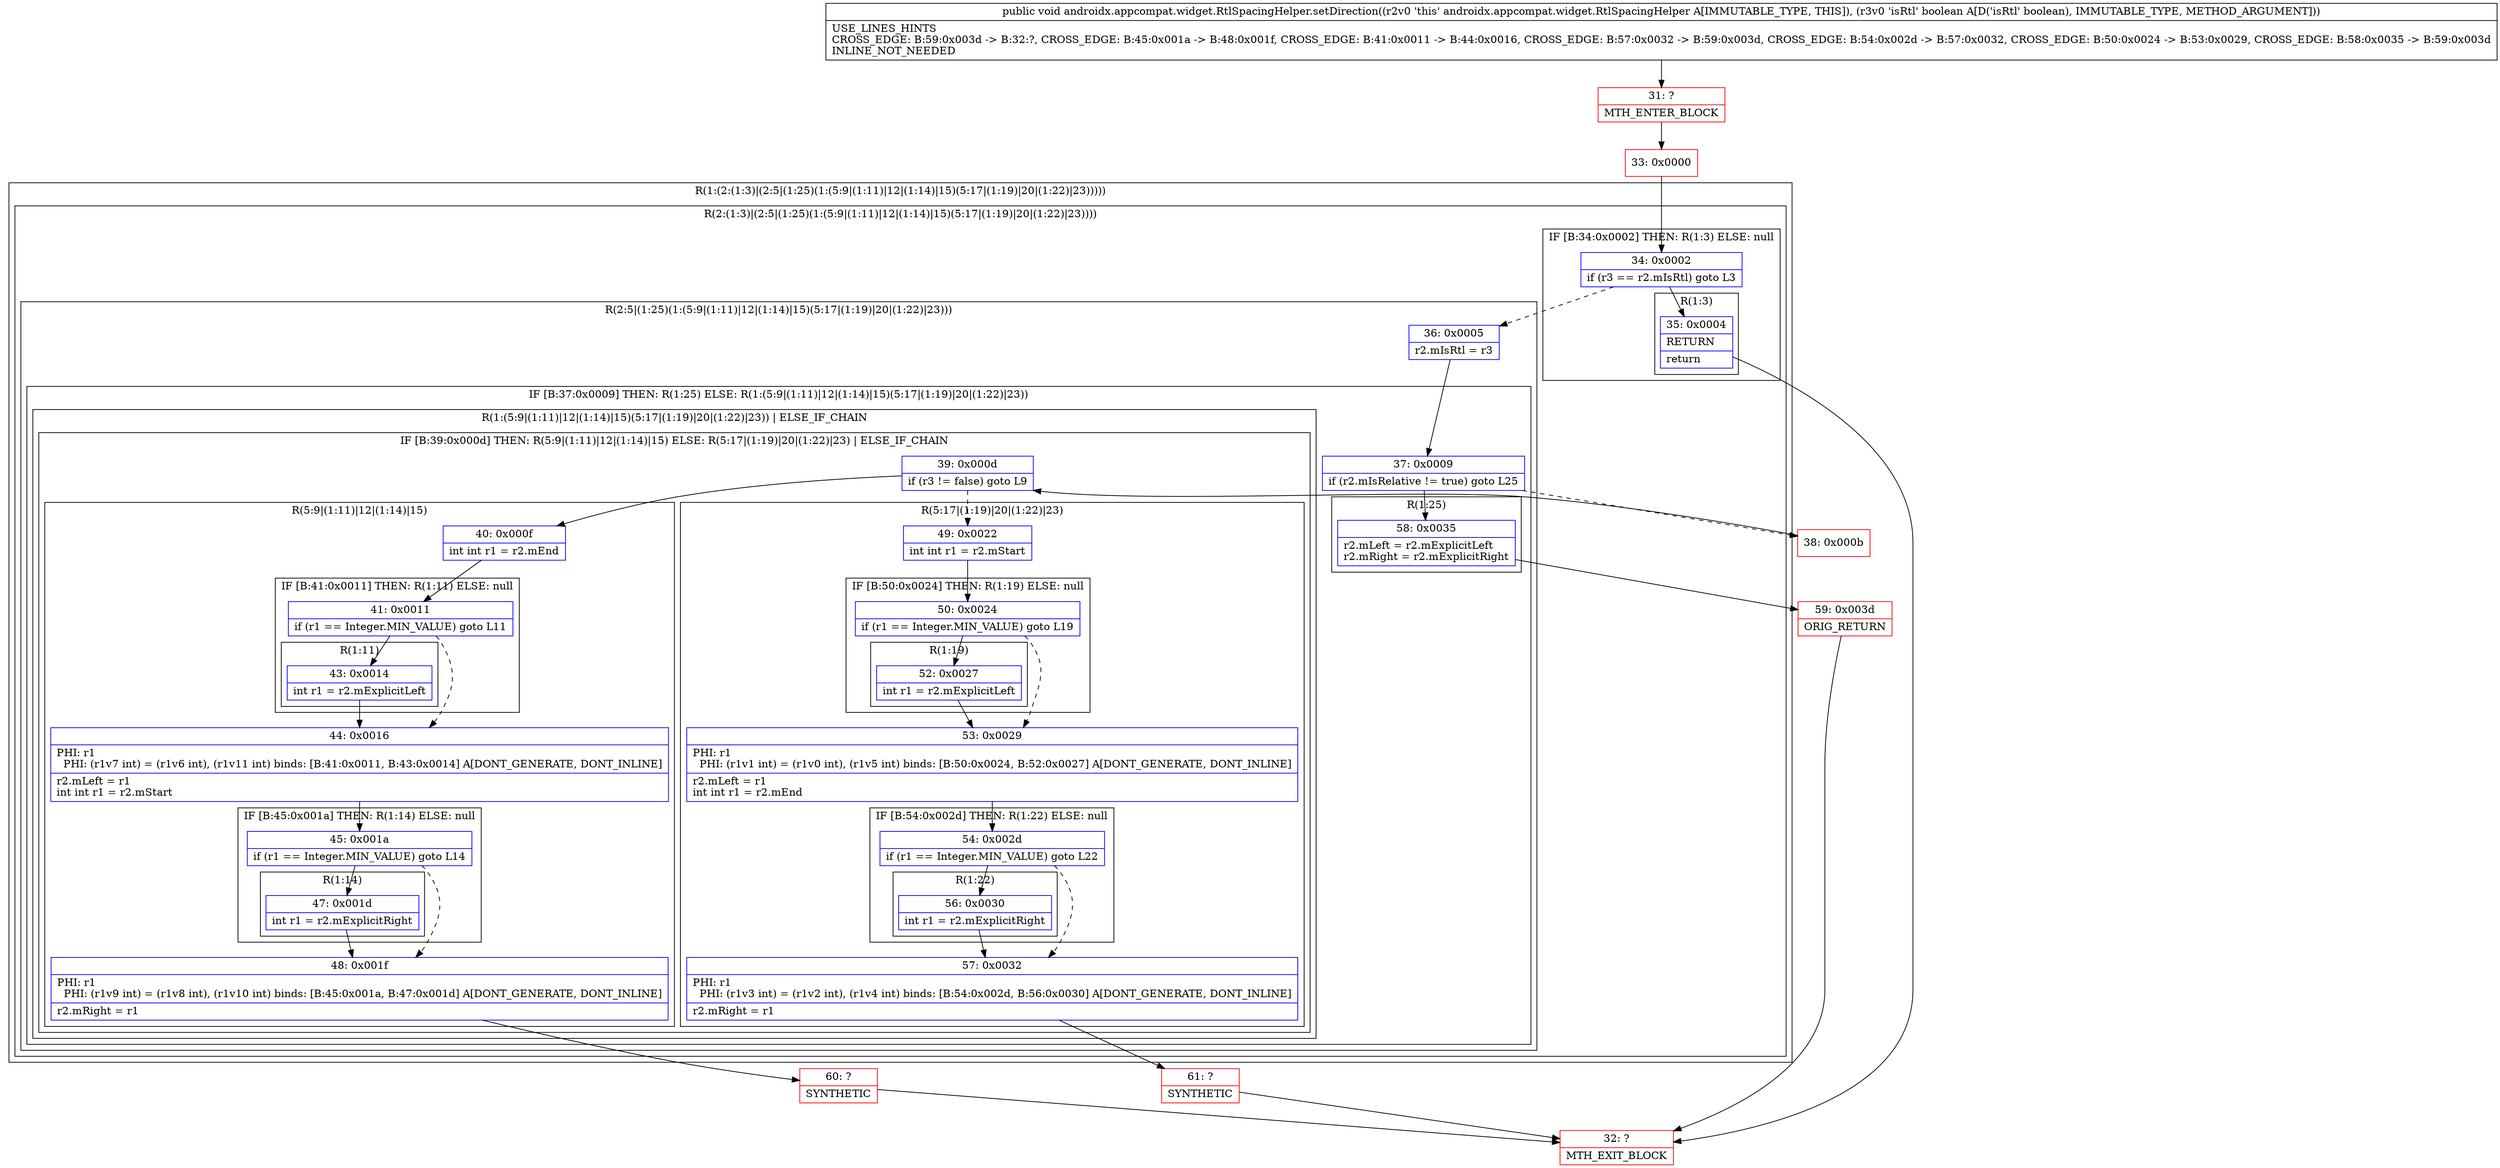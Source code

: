 digraph "CFG forandroidx.appcompat.widget.RtlSpacingHelper.setDirection(Z)V" {
subgraph cluster_Region_2015064925 {
label = "R(1:(2:(1:3)|(2:5|(1:25)(1:(5:9|(1:11)|12|(1:14)|15)(5:17|(1:19)|20|(1:22)|23)))))";
node [shape=record,color=blue];
subgraph cluster_Region_1281623237 {
label = "R(2:(1:3)|(2:5|(1:25)(1:(5:9|(1:11)|12|(1:14)|15)(5:17|(1:19)|20|(1:22)|23))))";
node [shape=record,color=blue];
subgraph cluster_IfRegion_1049196244 {
label = "IF [B:34:0x0002] THEN: R(1:3) ELSE: null";
node [shape=record,color=blue];
Node_34 [shape=record,label="{34\:\ 0x0002|if (r3 == r2.mIsRtl) goto L3\l}"];
subgraph cluster_Region_2130624862 {
label = "R(1:3)";
node [shape=record,color=blue];
Node_35 [shape=record,label="{35\:\ 0x0004|RETURN\l|return\l}"];
}
}
subgraph cluster_Region_1574749255 {
label = "R(2:5|(1:25)(1:(5:9|(1:11)|12|(1:14)|15)(5:17|(1:19)|20|(1:22)|23)))";
node [shape=record,color=blue];
Node_36 [shape=record,label="{36\:\ 0x0005|r2.mIsRtl = r3\l}"];
subgraph cluster_IfRegion_829595925 {
label = "IF [B:37:0x0009] THEN: R(1:25) ELSE: R(1:(5:9|(1:11)|12|(1:14)|15)(5:17|(1:19)|20|(1:22)|23))";
node [shape=record,color=blue];
Node_37 [shape=record,label="{37\:\ 0x0009|if (r2.mIsRelative != true) goto L25\l}"];
subgraph cluster_Region_1144544825 {
label = "R(1:25)";
node [shape=record,color=blue];
Node_58 [shape=record,label="{58\:\ 0x0035|r2.mLeft = r2.mExplicitLeft\lr2.mRight = r2.mExplicitRight\l}"];
}
subgraph cluster_Region_1287947217 {
label = "R(1:(5:9|(1:11)|12|(1:14)|15)(5:17|(1:19)|20|(1:22)|23)) | ELSE_IF_CHAIN\l";
node [shape=record,color=blue];
subgraph cluster_IfRegion_2004982002 {
label = "IF [B:39:0x000d] THEN: R(5:9|(1:11)|12|(1:14)|15) ELSE: R(5:17|(1:19)|20|(1:22)|23) | ELSE_IF_CHAIN\l";
node [shape=record,color=blue];
Node_39 [shape=record,label="{39\:\ 0x000d|if (r3 != false) goto L9\l}"];
subgraph cluster_Region_1829242105 {
label = "R(5:9|(1:11)|12|(1:14)|15)";
node [shape=record,color=blue];
Node_40 [shape=record,label="{40\:\ 0x000f|int int r1 = r2.mEnd\l}"];
subgraph cluster_IfRegion_1150144080 {
label = "IF [B:41:0x0011] THEN: R(1:11) ELSE: null";
node [shape=record,color=blue];
Node_41 [shape=record,label="{41\:\ 0x0011|if (r1 == Integer.MIN_VALUE) goto L11\l}"];
subgraph cluster_Region_580645515 {
label = "R(1:11)";
node [shape=record,color=blue];
Node_43 [shape=record,label="{43\:\ 0x0014|int r1 = r2.mExplicitLeft\l}"];
}
}
Node_44 [shape=record,label="{44\:\ 0x0016|PHI: r1 \l  PHI: (r1v7 int) = (r1v6 int), (r1v11 int) binds: [B:41:0x0011, B:43:0x0014] A[DONT_GENERATE, DONT_INLINE]\l|r2.mLeft = r1\lint int r1 = r2.mStart\l}"];
subgraph cluster_IfRegion_1941448492 {
label = "IF [B:45:0x001a] THEN: R(1:14) ELSE: null";
node [shape=record,color=blue];
Node_45 [shape=record,label="{45\:\ 0x001a|if (r1 == Integer.MIN_VALUE) goto L14\l}"];
subgraph cluster_Region_1580916702 {
label = "R(1:14)";
node [shape=record,color=blue];
Node_47 [shape=record,label="{47\:\ 0x001d|int r1 = r2.mExplicitRight\l}"];
}
}
Node_48 [shape=record,label="{48\:\ 0x001f|PHI: r1 \l  PHI: (r1v9 int) = (r1v8 int), (r1v10 int) binds: [B:45:0x001a, B:47:0x001d] A[DONT_GENERATE, DONT_INLINE]\l|r2.mRight = r1\l}"];
}
subgraph cluster_Region_1461668100 {
label = "R(5:17|(1:19)|20|(1:22)|23)";
node [shape=record,color=blue];
Node_49 [shape=record,label="{49\:\ 0x0022|int int r1 = r2.mStart\l}"];
subgraph cluster_IfRegion_1944557412 {
label = "IF [B:50:0x0024] THEN: R(1:19) ELSE: null";
node [shape=record,color=blue];
Node_50 [shape=record,label="{50\:\ 0x0024|if (r1 == Integer.MIN_VALUE) goto L19\l}"];
subgraph cluster_Region_1651427292 {
label = "R(1:19)";
node [shape=record,color=blue];
Node_52 [shape=record,label="{52\:\ 0x0027|int r1 = r2.mExplicitLeft\l}"];
}
}
Node_53 [shape=record,label="{53\:\ 0x0029|PHI: r1 \l  PHI: (r1v1 int) = (r1v0 int), (r1v5 int) binds: [B:50:0x0024, B:52:0x0027] A[DONT_GENERATE, DONT_INLINE]\l|r2.mLeft = r1\lint int r1 = r2.mEnd\l}"];
subgraph cluster_IfRegion_2035051563 {
label = "IF [B:54:0x002d] THEN: R(1:22) ELSE: null";
node [shape=record,color=blue];
Node_54 [shape=record,label="{54\:\ 0x002d|if (r1 == Integer.MIN_VALUE) goto L22\l}"];
subgraph cluster_Region_1412843712 {
label = "R(1:22)";
node [shape=record,color=blue];
Node_56 [shape=record,label="{56\:\ 0x0030|int r1 = r2.mExplicitRight\l}"];
}
}
Node_57 [shape=record,label="{57\:\ 0x0032|PHI: r1 \l  PHI: (r1v3 int) = (r1v2 int), (r1v4 int) binds: [B:54:0x002d, B:56:0x0030] A[DONT_GENERATE, DONT_INLINE]\l|r2.mRight = r1\l}"];
}
}
}
}
}
}
}
Node_31 [shape=record,color=red,label="{31\:\ ?|MTH_ENTER_BLOCK\l}"];
Node_33 [shape=record,color=red,label="{33\:\ 0x0000}"];
Node_32 [shape=record,color=red,label="{32\:\ ?|MTH_EXIT_BLOCK\l}"];
Node_38 [shape=record,color=red,label="{38\:\ 0x000b}"];
Node_60 [shape=record,color=red,label="{60\:\ ?|SYNTHETIC\l}"];
Node_61 [shape=record,color=red,label="{61\:\ ?|SYNTHETIC\l}"];
Node_59 [shape=record,color=red,label="{59\:\ 0x003d|ORIG_RETURN\l}"];
MethodNode[shape=record,label="{public void androidx.appcompat.widget.RtlSpacingHelper.setDirection((r2v0 'this' androidx.appcompat.widget.RtlSpacingHelper A[IMMUTABLE_TYPE, THIS]), (r3v0 'isRtl' boolean A[D('isRtl' boolean), IMMUTABLE_TYPE, METHOD_ARGUMENT]))  | USE_LINES_HINTS\lCROSS_EDGE: B:59:0x003d \-\> B:32:?, CROSS_EDGE: B:45:0x001a \-\> B:48:0x001f, CROSS_EDGE: B:41:0x0011 \-\> B:44:0x0016, CROSS_EDGE: B:57:0x0032 \-\> B:59:0x003d, CROSS_EDGE: B:54:0x002d \-\> B:57:0x0032, CROSS_EDGE: B:50:0x0024 \-\> B:53:0x0029, CROSS_EDGE: B:58:0x0035 \-\> B:59:0x003d\lINLINE_NOT_NEEDED\l}"];
MethodNode -> Node_31;Node_34 -> Node_35;
Node_34 -> Node_36[style=dashed];
Node_35 -> Node_32;
Node_36 -> Node_37;
Node_37 -> Node_38[style=dashed];
Node_37 -> Node_58;
Node_58 -> Node_59;
Node_39 -> Node_40;
Node_39 -> Node_49[style=dashed];
Node_40 -> Node_41;
Node_41 -> Node_43;
Node_41 -> Node_44[style=dashed];
Node_43 -> Node_44;
Node_44 -> Node_45;
Node_45 -> Node_47;
Node_45 -> Node_48[style=dashed];
Node_47 -> Node_48;
Node_48 -> Node_60;
Node_49 -> Node_50;
Node_50 -> Node_52;
Node_50 -> Node_53[style=dashed];
Node_52 -> Node_53;
Node_53 -> Node_54;
Node_54 -> Node_56;
Node_54 -> Node_57[style=dashed];
Node_56 -> Node_57;
Node_57 -> Node_61;
Node_31 -> Node_33;
Node_33 -> Node_34;
Node_38 -> Node_39;
Node_60 -> Node_32;
Node_61 -> Node_32;
Node_59 -> Node_32;
}

